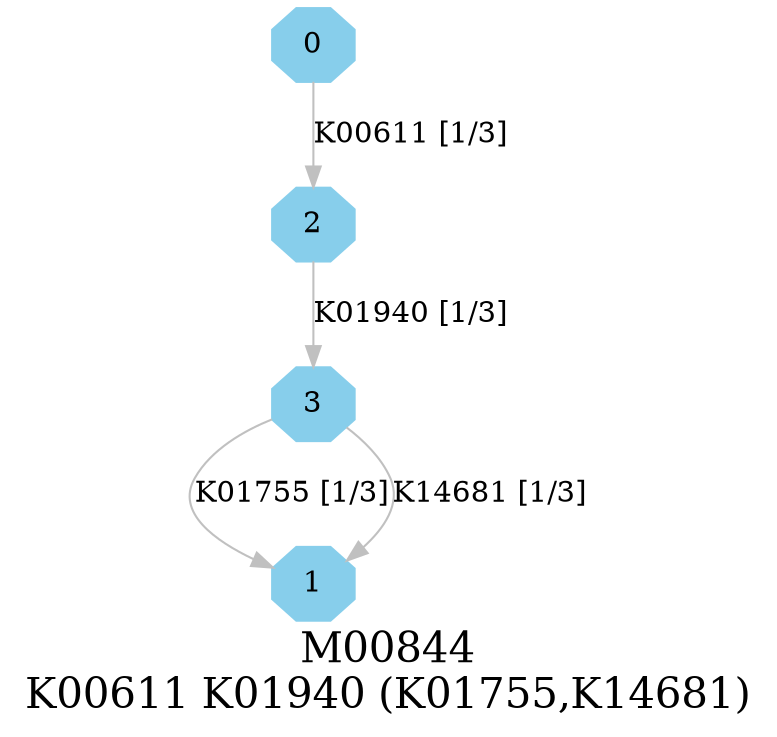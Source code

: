 digraph G {
graph [label="M00844
K00611 K01940 (K01755,K14681)",fontsize=20];
node [shape=box,style=filled];
edge [len=3,color=grey];
{node [width=.3,height=.3,shape=octagon,style=filled,color=skyblue] 0 1 2 3 }
0 -> 2 [label="K00611 [1/3]"];
2 -> 3 [label="K01940 [1/3]"];
3 -> 1 [label="K01755 [1/3]"];
3 -> 1 [label="K14681 [1/3]"];
}